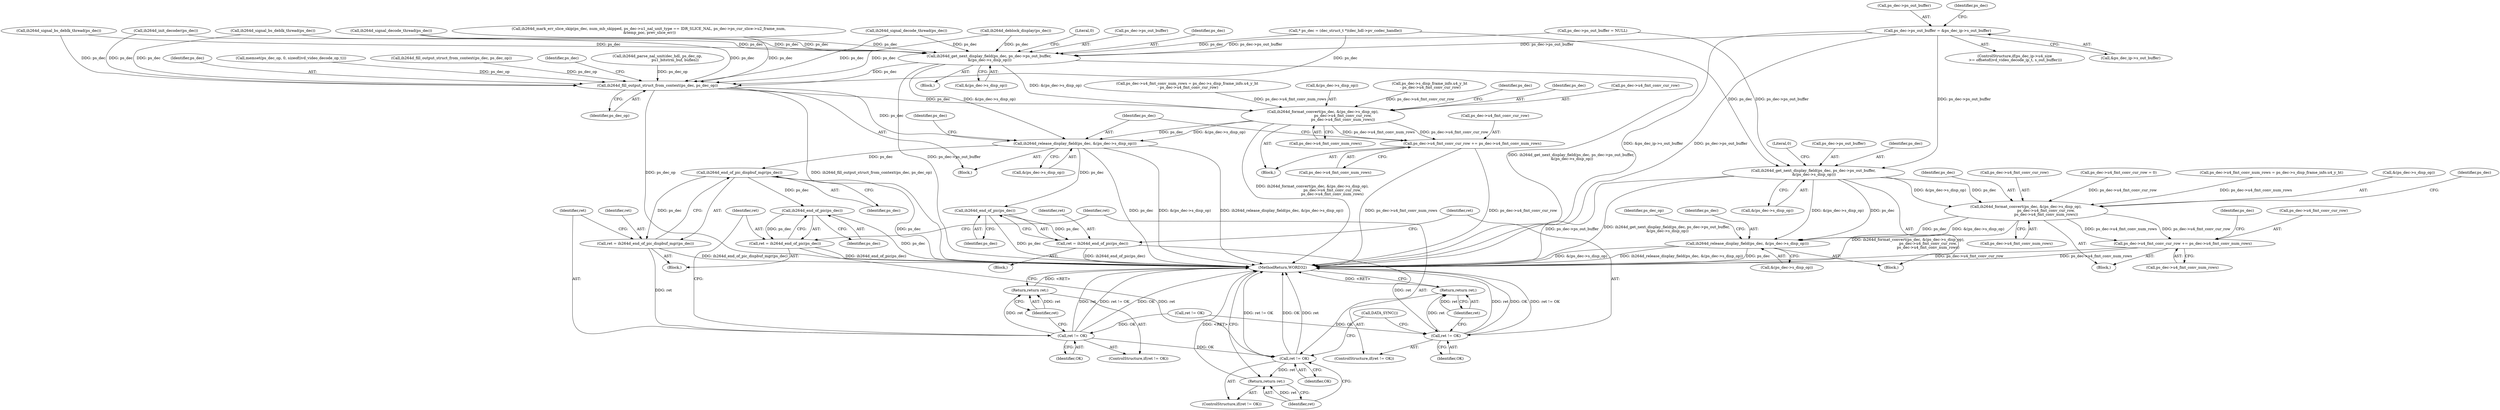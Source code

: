 digraph "0_Android_0b23c81c3dd9ec38f7e6806a3955fed1925541a0@pointer" {
"1000334" [label="(Call,ps_dec->ps_out_buffer = &ps_dec_ip->s_out_buffer)"];
"1000713" [label="(Call,ih264d_get_next_display_field(ps_dec, ps_dec->ps_out_buffer,\n &(ps_dec->s_disp_op)))"];
"1000745" [label="(Call,ih264d_format_convert(ps_dec, &(ps_dec->s_disp_op),\n                                  ps_dec->u4_fmt_conv_cur_row,\n                                  ps_dec->u4_fmt_conv_num_rows))"];
"1000757" [label="(Call,ps_dec->u4_fmt_conv_cur_row += ps_dec->u4_fmt_conv_num_rows)"];
"1000769" [label="(Call,ih264d_release_display_field(ps_dec, &(ps_dec->s_disp_op)))"];
"1002018" [label="(Call,ih264d_get_next_display_field(ps_dec, ps_dec->ps_out_buffer,\n &(ps_dec->s_disp_op)))"];
"1002046" [label="(Call,ih264d_fill_output_struct_from_context(ps_dec, ps_dec_op))"];
"1002077" [label="(Call,ih264d_format_convert(ps_dec, &(ps_dec->s_disp_op),\n                                  ps_dec->u4_fmt_conv_cur_row,\n                                  ps_dec->u4_fmt_conv_num_rows))"];
"1002089" [label="(Call,ps_dec->u4_fmt_conv_cur_row += ps_dec->u4_fmt_conv_num_rows)"];
"1002096" [label="(Call,ih264d_release_display_field(ps_dec, &(ps_dec->s_disp_op)))"];
"1002188" [label="(Call,ih264d_end_of_pic_dispbuf_mgr(ps_dec))"];
"1002186" [label="(Call,ret = ih264d_end_of_pic_dispbuf_mgr(ps_dec))"];
"1002191" [label="(Call,ret != OK)"];
"1002194" [label="(Return,return ret;)"];
"1002201" [label="(Call,ret != OK)"];
"1002204" [label="(Return,return ret;)"];
"1002198" [label="(Call,ih264d_end_of_pic(ps_dec))"];
"1002196" [label="(Call,ret = ih264d_end_of_pic(ps_dec))"];
"1002210" [label="(Call,ih264d_end_of_pic(ps_dec))"];
"1002208" [label="(Call,ret = ih264d_end_of_pic(ps_dec))"];
"1002213" [label="(Call,ret != OK)"];
"1002216" [label="(Return,return ret;)"];
"1000334" [label="(Call,ps_dec->ps_out_buffer = &ps_dec_ip->s_out_buffer)"];
"1002226" [label="(MethodReturn,WORD32)"];
"1002198" [label="(Call,ih264d_end_of_pic(ps_dec))"];
"1002047" [label="(Identifier,ps_dec)"];
"1002090" [label="(Call,ps_dec->u4_fmt_conv_cur_row)"];
"1000754" [label="(Call,ps_dec->u4_fmt_conv_num_rows)"];
"1000759" [label="(Identifier,ps_dec)"];
"1002098" [label="(Call,&(ps_dec->s_disp_op))"];
"1002195" [label="(Identifier,ret)"];
"1000746" [label="(Identifier,ps_dec)"];
"1000751" [label="(Call,ps_dec->u4_fmt_conv_cur_row)"];
"1002064" [label="(Call,ps_dec->u4_fmt_conv_num_rows = ps_dec->s_disp_frame_info.u4_y_ht\n - ps_dec->u4_fmt_conv_cur_row)"];
"1002205" [label="(Identifier,ret)"];
"1002217" [label="(Identifier,ret)"];
"1002203" [label="(Identifier,OK)"];
"1002020" [label="(Call,ps_dec->ps_out_buffer)"];
"1002017" [label="(Block,)"];
"1002019" [label="(Identifier,ps_dec)"];
"1000335" [label="(Call,ps_dec->ps_out_buffer)"];
"1002191" [label="(Call,ret != OK)"];
"1002209" [label="(Identifier,ret)"];
"1002079" [label="(Call,&(ps_dec->s_disp_op))"];
"1002029" [label="(Literal,0)"];
"1000344" [label="(Identifier,ps_dec)"];
"1002216" [label="(Return,return ret;)"];
"1000770" [label="(Identifier,ps_dec)"];
"1002210" [label="(Call,ih264d_end_of_pic(ps_dec))"];
"1002190" [label="(ControlStructure,if(ret != OK))"];
"1000712" [label="(Block,)"];
"1002096" [label="(Call,ih264d_release_display_field(ps_dec, &(ps_dec->s_disp_op)))"];
"1002018" [label="(Call,ih264d_get_next_display_field(ps_dec, ps_dec->ps_out_buffer,\n &(ps_dec->s_disp_op)))"];
"1002046" [label="(Call,ih264d_fill_output_struct_from_context(ps_dec, ps_dec_op))"];
"1002004" [label="(Call,ih264d_signal_bs_deblk_thread(ps_dec))"];
"1002185" [label="(Block,)"];
"1002196" [label="(Call,ret = ih264d_end_of_pic(ps_dec))"];
"1000232" [label="(Call,memset(ps_dec_op, 0, sizeof(ivd_video_decode_op_t)))"];
"1002204" [label="(Return,return ret;)"];
"1000745" [label="(Call,ih264d_format_convert(ps_dec, &(ps_dec->s_disp_op),\n                                  ps_dec->u4_fmt_conv_cur_row,\n                                  ps_dec->u4_fmt_conv_num_rows))"];
"1001543" [label="(Call,ih264d_mark_err_slice_skip(ps_dec, num_mb_skipped, ps_dec->u1_nal_unit_type == IDR_SLICE_NAL, ps_dec->ps_cur_slice->u2_frame_num,\n &temp_poc, prev_slice_err))"];
"1001057" [label="(Call,ih264d_fill_output_struct_from_context(ps_dec, ps_dec_op))"];
"1002068" [label="(Call,ps_dec->s_disp_frame_info.u4_y_ht\n - ps_dec->u4_fmt_conv_cur_row)"];
"1002052" [label="(Identifier,ps_dec)"];
"1000730" [label="(Block,)"];
"1000158" [label="(Call,* ps_dec = (dec_struct_t *)(dec_hdl->pv_codec_handle))"];
"1001076" [label="(Call,ih264d_signal_decode_thread(ps_dec))"];
"1000724" [label="(Literal,0)"];
"1002187" [label="(Identifier,ret)"];
"1000757" [label="(Call,ps_dec->u4_fmt_conv_cur_row += ps_dec->u4_fmt_conv_num_rows)"];
"1002093" [label="(Call,ps_dec->u4_fmt_conv_num_rows)"];
"1000771" [label="(Call,&(ps_dec->s_disp_op))"];
"1000896" [label="(Call,ih264d_init_decoder(ps_dec))"];
"1001285" [label="(Call,ih264d_parse_nal_unit(dec_hdl, ps_dec_op,\n                              pu1_bitstrm_buf, buflen))"];
"1002097" [label="(Identifier,ps_dec)"];
"1002091" [label="(Identifier,ps_dec)"];
"1002212" [label="(ControlStructure,if(ret != OK))"];
"1002208" [label="(Call,ret = ih264d_end_of_pic(ps_dec))"];
"1002048" [label="(Identifier,ps_dec_op)"];
"1002211" [label="(Identifier,ps_dec)"];
"1002202" [label="(Identifier,ret)"];
"1001728" [label="(Call,ih264d_signal_bs_deblk_thread(ps_dec))"];
"1002078" [label="(Identifier,ps_dec)"];
"1002194" [label="(Return,return ret;)"];
"1001291" [label="(Call,ret != OK)"];
"1000715" [label="(Call,ps_dec->ps_out_buffer)"];
"1002186" [label="(Call,ret = ih264d_end_of_pic_dispbuf_mgr(ps_dec))"];
"1002199" [label="(Identifier,ps_dec)"];
"1000731" [label="(Call,ps_dec->u4_fmt_conv_cur_row = 0)"];
"1000718" [label="(Call,&(ps_dec->s_disp_op))"];
"1002086" [label="(Call,ps_dec->u4_fmt_conv_num_rows)"];
"1000326" [label="(ControlStructure,if(ps_dec_ip->u4_size\n >= offsetof(ivd_video_decode_ip_t, s_out_buffer)))"];
"1000758" [label="(Call,ps_dec->u4_fmt_conv_cur_row)"];
"1002197" [label="(Identifier,ret)"];
"1000766" [label="(Identifier,ps_dec)"];
"1002193" [label="(Identifier,OK)"];
"1002083" [label="(Call,ps_dec->u4_fmt_conv_cur_row)"];
"1002201" [label="(Call,ret != OK)"];
"1000338" [label="(Call,&ps_dec_ip->s_out_buffer)"];
"1002106" [label="(Identifier,ps_dec)"];
"1002213" [label="(Call,ret != OK)"];
"1000321" [label="(Call,ps_dec->ps_out_buffer = NULL)"];
"1002023" [label="(Call,&(ps_dec->s_disp_op))"];
"1002214" [label="(Identifier,ret)"];
"1000736" [label="(Call,ps_dec->u4_fmt_conv_num_rows = ps_dec->s_disp_frame_info.u4_y_ht)"];
"1000777" [label="(Identifier,ps_dec_op)"];
"1000769" [label="(Call,ih264d_release_display_field(ps_dec, &(ps_dec->s_disp_op)))"];
"1000713" [label="(Call,ih264d_get_next_display_field(ps_dec, ps_dec->ps_out_buffer,\n &(ps_dec->s_disp_op)))"];
"1002200" [label="(ControlStructure,if(ret != OK))"];
"1002215" [label="(Identifier,OK)"];
"1002006" [label="(Block,)"];
"1000747" [label="(Call,&(ps_dec->s_disp_op))"];
"1002218" [label="(Call,DATA_SYNC())"];
"1001889" [label="(Call,ih264d_deblock_display(ps_dec))"];
"1002189" [label="(Identifier,ps_dec)"];
"1002207" [label="(Block,)"];
"1001719" [label="(Call,ih264d_signal_decode_thread(ps_dec))"];
"1000761" [label="(Call,ps_dec->u4_fmt_conv_num_rows)"];
"1000714" [label="(Identifier,ps_dec)"];
"1002089" [label="(Call,ps_dec->u4_fmt_conv_cur_row += ps_dec->u4_fmt_conv_num_rows)"];
"1002077" [label="(Call,ih264d_format_convert(ps_dec, &(ps_dec->s_disp_op),\n                                  ps_dec->u4_fmt_conv_cur_row,\n                                  ps_dec->u4_fmt_conv_num_rows))"];
"1002063" [label="(Block,)"];
"1002192" [label="(Identifier,ret)"];
"1002188" [label="(Call,ih264d_end_of_pic_dispbuf_mgr(ps_dec))"];
"1000334" -> "1000326"  [label="AST: "];
"1000334" -> "1000338"  [label="CFG: "];
"1000335" -> "1000334"  [label="AST: "];
"1000338" -> "1000334"  [label="AST: "];
"1000344" -> "1000334"  [label="CFG: "];
"1000334" -> "1002226"  [label="DDG: &ps_dec_ip->s_out_buffer"];
"1000334" -> "1002226"  [label="DDG: ps_dec->ps_out_buffer"];
"1000334" -> "1000713"  [label="DDG: ps_dec->ps_out_buffer"];
"1000334" -> "1002018"  [label="DDG: ps_dec->ps_out_buffer"];
"1000713" -> "1000712"  [label="AST: "];
"1000713" -> "1000718"  [label="CFG: "];
"1000714" -> "1000713"  [label="AST: "];
"1000715" -> "1000713"  [label="AST: "];
"1000718" -> "1000713"  [label="AST: "];
"1000724" -> "1000713"  [label="CFG: "];
"1000713" -> "1002226"  [label="DDG: ps_dec->ps_out_buffer"];
"1000713" -> "1002226"  [label="DDG: ih264d_get_next_display_field(ps_dec, ps_dec->ps_out_buffer,\n &(ps_dec->s_disp_op))"];
"1000158" -> "1000713"  [label="DDG: ps_dec"];
"1000321" -> "1000713"  [label="DDG: ps_dec->ps_out_buffer"];
"1000713" -> "1000745"  [label="DDG: ps_dec"];
"1000713" -> "1000745"  [label="DDG: &(ps_dec->s_disp_op)"];
"1000713" -> "1000769"  [label="DDG: ps_dec"];
"1000713" -> "1000769"  [label="DDG: &(ps_dec->s_disp_op)"];
"1000745" -> "1000730"  [label="AST: "];
"1000745" -> "1000754"  [label="CFG: "];
"1000746" -> "1000745"  [label="AST: "];
"1000747" -> "1000745"  [label="AST: "];
"1000751" -> "1000745"  [label="AST: "];
"1000754" -> "1000745"  [label="AST: "];
"1000759" -> "1000745"  [label="CFG: "];
"1000745" -> "1002226"  [label="DDG: ih264d_format_convert(ps_dec, &(ps_dec->s_disp_op),\n                                  ps_dec->u4_fmt_conv_cur_row,\n                                  ps_dec->u4_fmt_conv_num_rows)"];
"1000731" -> "1000745"  [label="DDG: ps_dec->u4_fmt_conv_cur_row"];
"1000736" -> "1000745"  [label="DDG: ps_dec->u4_fmt_conv_num_rows"];
"1000745" -> "1000757"  [label="DDG: ps_dec->u4_fmt_conv_num_rows"];
"1000745" -> "1000757"  [label="DDG: ps_dec->u4_fmt_conv_cur_row"];
"1000745" -> "1000769"  [label="DDG: ps_dec"];
"1000745" -> "1000769"  [label="DDG: &(ps_dec->s_disp_op)"];
"1000757" -> "1000730"  [label="AST: "];
"1000757" -> "1000761"  [label="CFG: "];
"1000758" -> "1000757"  [label="AST: "];
"1000761" -> "1000757"  [label="AST: "];
"1000766" -> "1000757"  [label="CFG: "];
"1000757" -> "1002226"  [label="DDG: ps_dec->u4_fmt_conv_cur_row"];
"1000757" -> "1002226"  [label="DDG: ps_dec->u4_fmt_conv_num_rows"];
"1000769" -> "1000712"  [label="AST: "];
"1000769" -> "1000771"  [label="CFG: "];
"1000770" -> "1000769"  [label="AST: "];
"1000771" -> "1000769"  [label="AST: "];
"1000777" -> "1000769"  [label="CFG: "];
"1000769" -> "1002226"  [label="DDG: ih264d_release_display_field(ps_dec, &(ps_dec->s_disp_op))"];
"1000769" -> "1002226"  [label="DDG: ps_dec"];
"1000769" -> "1002226"  [label="DDG: &(ps_dec->s_disp_op)"];
"1002018" -> "1002017"  [label="AST: "];
"1002018" -> "1002023"  [label="CFG: "];
"1002019" -> "1002018"  [label="AST: "];
"1002020" -> "1002018"  [label="AST: "];
"1002023" -> "1002018"  [label="AST: "];
"1002029" -> "1002018"  [label="CFG: "];
"1002018" -> "1002226"  [label="DDG: ih264d_get_next_display_field(ps_dec, ps_dec->ps_out_buffer,\n &(ps_dec->s_disp_op))"];
"1002018" -> "1002226"  [label="DDG: ps_dec->ps_out_buffer"];
"1001889" -> "1002018"  [label="DDG: ps_dec"];
"1001728" -> "1002018"  [label="DDG: ps_dec"];
"1001076" -> "1002018"  [label="DDG: ps_dec"];
"1001719" -> "1002018"  [label="DDG: ps_dec"];
"1002004" -> "1002018"  [label="DDG: ps_dec"];
"1000158" -> "1002018"  [label="DDG: ps_dec"];
"1000896" -> "1002018"  [label="DDG: ps_dec"];
"1001543" -> "1002018"  [label="DDG: ps_dec"];
"1000321" -> "1002018"  [label="DDG: ps_dec->ps_out_buffer"];
"1002018" -> "1002046"  [label="DDG: ps_dec"];
"1002018" -> "1002077"  [label="DDG: &(ps_dec->s_disp_op)"];
"1002018" -> "1002096"  [label="DDG: &(ps_dec->s_disp_op)"];
"1002046" -> "1002006"  [label="AST: "];
"1002046" -> "1002048"  [label="CFG: "];
"1002047" -> "1002046"  [label="AST: "];
"1002048" -> "1002046"  [label="AST: "];
"1002052" -> "1002046"  [label="CFG: "];
"1002046" -> "1002226"  [label="DDG: ih264d_fill_output_struct_from_context(ps_dec, ps_dec_op)"];
"1002046" -> "1002226"  [label="DDG: ps_dec_op"];
"1001889" -> "1002046"  [label="DDG: ps_dec"];
"1001728" -> "1002046"  [label="DDG: ps_dec"];
"1001076" -> "1002046"  [label="DDG: ps_dec"];
"1001719" -> "1002046"  [label="DDG: ps_dec"];
"1002004" -> "1002046"  [label="DDG: ps_dec"];
"1000158" -> "1002046"  [label="DDG: ps_dec"];
"1000896" -> "1002046"  [label="DDG: ps_dec"];
"1001543" -> "1002046"  [label="DDG: ps_dec"];
"1001057" -> "1002046"  [label="DDG: ps_dec_op"];
"1001285" -> "1002046"  [label="DDG: ps_dec_op"];
"1000232" -> "1002046"  [label="DDG: ps_dec_op"];
"1002046" -> "1002077"  [label="DDG: ps_dec"];
"1002046" -> "1002096"  [label="DDG: ps_dec"];
"1002077" -> "1002063"  [label="AST: "];
"1002077" -> "1002086"  [label="CFG: "];
"1002078" -> "1002077"  [label="AST: "];
"1002079" -> "1002077"  [label="AST: "];
"1002083" -> "1002077"  [label="AST: "];
"1002086" -> "1002077"  [label="AST: "];
"1002091" -> "1002077"  [label="CFG: "];
"1002077" -> "1002226"  [label="DDG: ih264d_format_convert(ps_dec, &(ps_dec->s_disp_op),\n                                  ps_dec->u4_fmt_conv_cur_row,\n                                  ps_dec->u4_fmt_conv_num_rows)"];
"1002068" -> "1002077"  [label="DDG: ps_dec->u4_fmt_conv_cur_row"];
"1002064" -> "1002077"  [label="DDG: ps_dec->u4_fmt_conv_num_rows"];
"1002077" -> "1002089"  [label="DDG: ps_dec->u4_fmt_conv_num_rows"];
"1002077" -> "1002089"  [label="DDG: ps_dec->u4_fmt_conv_cur_row"];
"1002077" -> "1002096"  [label="DDG: ps_dec"];
"1002077" -> "1002096"  [label="DDG: &(ps_dec->s_disp_op)"];
"1002089" -> "1002063"  [label="AST: "];
"1002089" -> "1002093"  [label="CFG: "];
"1002090" -> "1002089"  [label="AST: "];
"1002093" -> "1002089"  [label="AST: "];
"1002097" -> "1002089"  [label="CFG: "];
"1002089" -> "1002226"  [label="DDG: ps_dec->u4_fmt_conv_cur_row"];
"1002089" -> "1002226"  [label="DDG: ps_dec->u4_fmt_conv_num_rows"];
"1002096" -> "1002006"  [label="AST: "];
"1002096" -> "1002098"  [label="CFG: "];
"1002097" -> "1002096"  [label="AST: "];
"1002098" -> "1002096"  [label="AST: "];
"1002106" -> "1002096"  [label="CFG: "];
"1002096" -> "1002226"  [label="DDG: ps_dec"];
"1002096" -> "1002226"  [label="DDG: &(ps_dec->s_disp_op)"];
"1002096" -> "1002226"  [label="DDG: ih264d_release_display_field(ps_dec, &(ps_dec->s_disp_op))"];
"1002096" -> "1002188"  [label="DDG: ps_dec"];
"1002096" -> "1002210"  [label="DDG: ps_dec"];
"1002188" -> "1002186"  [label="AST: "];
"1002188" -> "1002189"  [label="CFG: "];
"1002189" -> "1002188"  [label="AST: "];
"1002186" -> "1002188"  [label="CFG: "];
"1002188" -> "1002226"  [label="DDG: ps_dec"];
"1002188" -> "1002186"  [label="DDG: ps_dec"];
"1002188" -> "1002198"  [label="DDG: ps_dec"];
"1002186" -> "1002185"  [label="AST: "];
"1002187" -> "1002186"  [label="AST: "];
"1002192" -> "1002186"  [label="CFG: "];
"1002186" -> "1002226"  [label="DDG: ih264d_end_of_pic_dispbuf_mgr(ps_dec)"];
"1002186" -> "1002191"  [label="DDG: ret"];
"1002191" -> "1002190"  [label="AST: "];
"1002191" -> "1002193"  [label="CFG: "];
"1002192" -> "1002191"  [label="AST: "];
"1002193" -> "1002191"  [label="AST: "];
"1002195" -> "1002191"  [label="CFG: "];
"1002197" -> "1002191"  [label="CFG: "];
"1002191" -> "1002226"  [label="DDG: ret"];
"1002191" -> "1002226"  [label="DDG: ret != OK"];
"1002191" -> "1002226"  [label="DDG: OK"];
"1001291" -> "1002191"  [label="DDG: OK"];
"1002191" -> "1002194"  [label="DDG: ret"];
"1002191" -> "1002201"  [label="DDG: OK"];
"1002194" -> "1002190"  [label="AST: "];
"1002194" -> "1002195"  [label="CFG: "];
"1002195" -> "1002194"  [label="AST: "];
"1002226" -> "1002194"  [label="CFG: "];
"1002194" -> "1002226"  [label="DDG: <RET>"];
"1002195" -> "1002194"  [label="DDG: ret"];
"1002201" -> "1002200"  [label="AST: "];
"1002201" -> "1002203"  [label="CFG: "];
"1002202" -> "1002201"  [label="AST: "];
"1002203" -> "1002201"  [label="AST: "];
"1002205" -> "1002201"  [label="CFG: "];
"1002218" -> "1002201"  [label="CFG: "];
"1002201" -> "1002226"  [label="DDG: ret != OK"];
"1002201" -> "1002226"  [label="DDG: OK"];
"1002201" -> "1002226"  [label="DDG: ret"];
"1002196" -> "1002201"  [label="DDG: ret"];
"1002201" -> "1002204"  [label="DDG: ret"];
"1002204" -> "1002200"  [label="AST: "];
"1002204" -> "1002205"  [label="CFG: "];
"1002205" -> "1002204"  [label="AST: "];
"1002226" -> "1002204"  [label="CFG: "];
"1002204" -> "1002226"  [label="DDG: <RET>"];
"1002205" -> "1002204"  [label="DDG: ret"];
"1002198" -> "1002196"  [label="AST: "];
"1002198" -> "1002199"  [label="CFG: "];
"1002199" -> "1002198"  [label="AST: "];
"1002196" -> "1002198"  [label="CFG: "];
"1002198" -> "1002226"  [label="DDG: ps_dec"];
"1002198" -> "1002196"  [label="DDG: ps_dec"];
"1002196" -> "1002185"  [label="AST: "];
"1002197" -> "1002196"  [label="AST: "];
"1002202" -> "1002196"  [label="CFG: "];
"1002196" -> "1002226"  [label="DDG: ih264d_end_of_pic(ps_dec)"];
"1002210" -> "1002208"  [label="AST: "];
"1002210" -> "1002211"  [label="CFG: "];
"1002211" -> "1002210"  [label="AST: "];
"1002208" -> "1002210"  [label="CFG: "];
"1002210" -> "1002226"  [label="DDG: ps_dec"];
"1002210" -> "1002208"  [label="DDG: ps_dec"];
"1002208" -> "1002207"  [label="AST: "];
"1002209" -> "1002208"  [label="AST: "];
"1002214" -> "1002208"  [label="CFG: "];
"1002208" -> "1002226"  [label="DDG: ih264d_end_of_pic(ps_dec)"];
"1002208" -> "1002213"  [label="DDG: ret"];
"1002213" -> "1002212"  [label="AST: "];
"1002213" -> "1002215"  [label="CFG: "];
"1002214" -> "1002213"  [label="AST: "];
"1002215" -> "1002213"  [label="AST: "];
"1002217" -> "1002213"  [label="CFG: "];
"1002218" -> "1002213"  [label="CFG: "];
"1002213" -> "1002226"  [label="DDG: ret"];
"1002213" -> "1002226"  [label="DDG: OK"];
"1002213" -> "1002226"  [label="DDG: ret != OK"];
"1001291" -> "1002213"  [label="DDG: OK"];
"1002213" -> "1002216"  [label="DDG: ret"];
"1002216" -> "1002212"  [label="AST: "];
"1002216" -> "1002217"  [label="CFG: "];
"1002217" -> "1002216"  [label="AST: "];
"1002226" -> "1002216"  [label="CFG: "];
"1002216" -> "1002226"  [label="DDG: <RET>"];
"1002217" -> "1002216"  [label="DDG: ret"];
}
